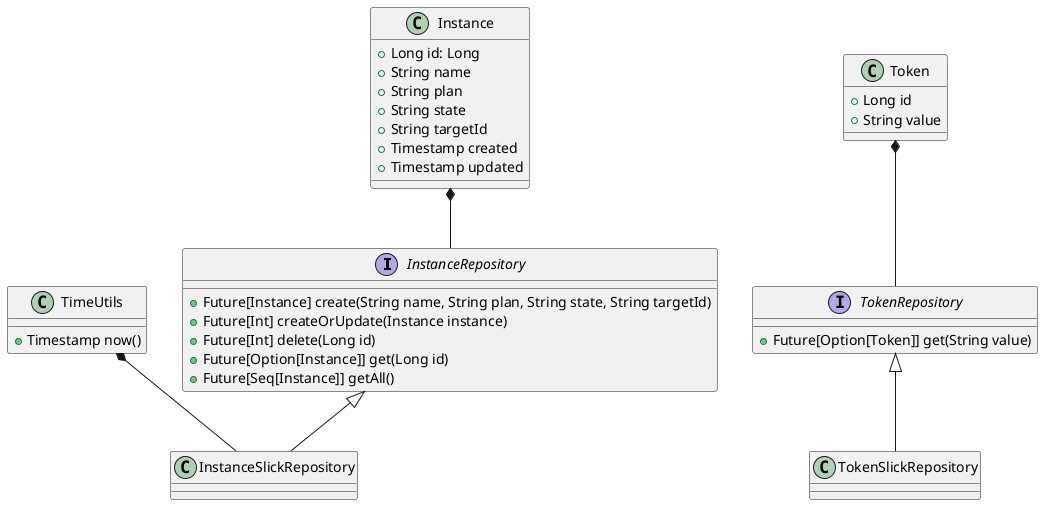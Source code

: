 @startuml
interface InstanceRepository {
      +  Future[Instance] create(String name, String plan, String state, String targetId)
      +  Future[Int] createOrUpdate(Instance instance)
      +  Future[Int] delete(Long id)
      +  Future[Option[Instance]] get(Long id)
      +  Future[Seq[Instance]] getAll()
}

interface TokenRepository {
      + Future[Option[Token]] get(String value)
}

class Instance {
    + Long id: Long
    + String name
    + String plan
    + String state
    + String targetId
    + Timestamp created
    + Timestamp updated
}

class Token {
    + Long id
    + String value
}

class TimeUtils {
  + Timestamp now()
}

class InstanceSlickRepository

class TokenSlickRepository

InstanceRepository <|-- InstanceSlickRepository
TokenRepository <|-- TokenSlickRepository

Instance *-- InstanceRepository
Token *-- TokenRepository

TimeUtils *-- InstanceSlickRepository
@enduml